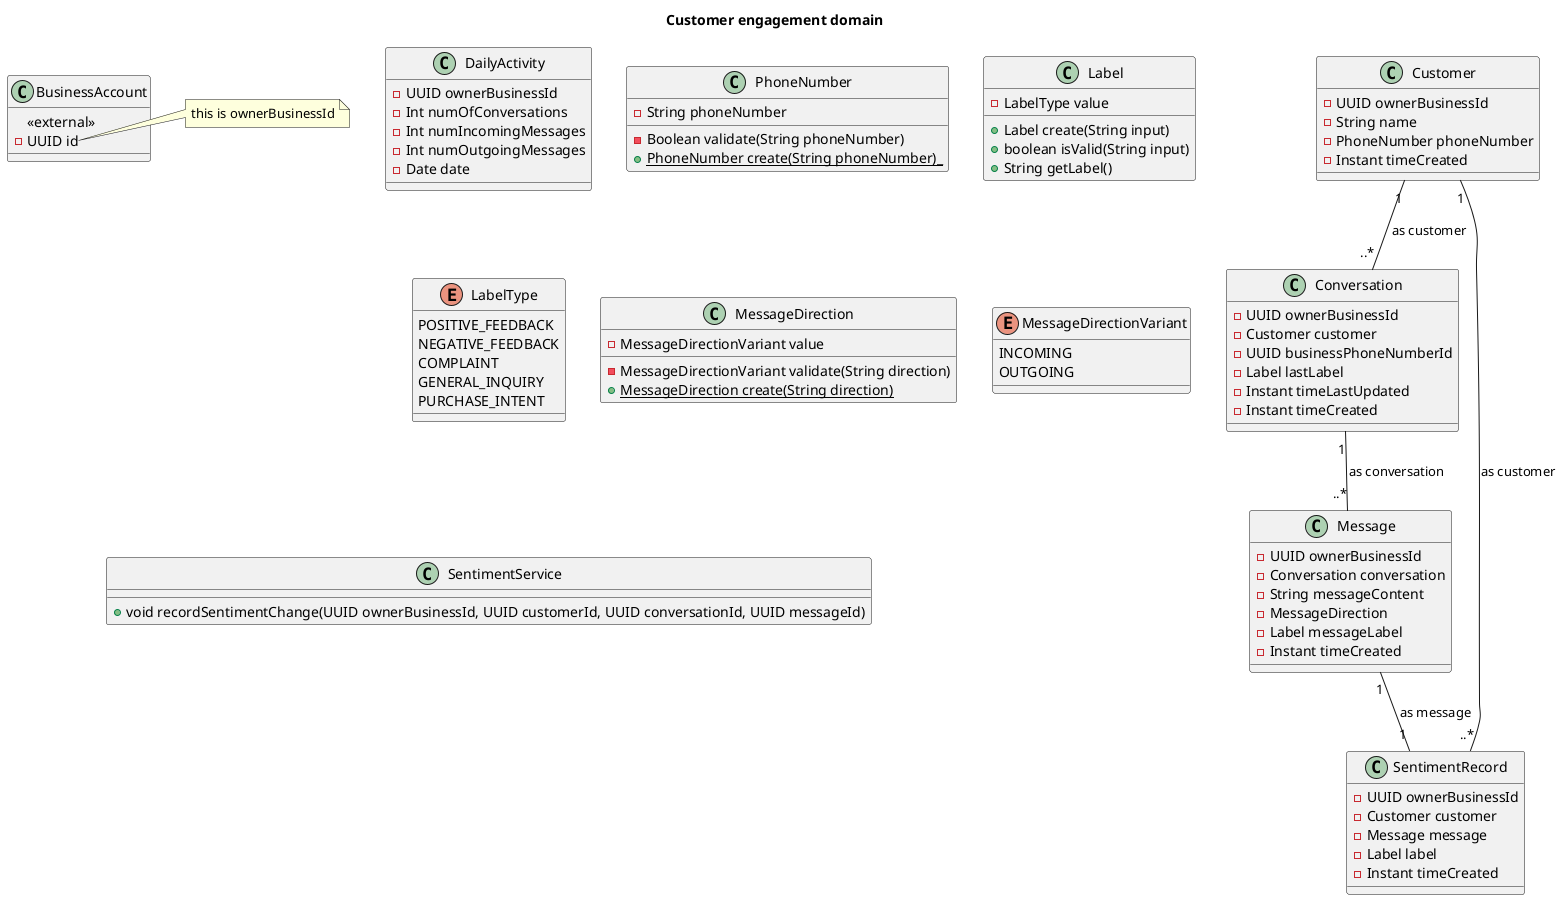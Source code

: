 @startuml
title Customer engagement domain

' === ENTITY CLASSES ===
class Customer {
    -UUID ownerBusinessId
    -String name
    -PhoneNumber phoneNumber
    -Instant timeCreated
}

class Conversation {
    -UUID ownerBusinessId
    -Customer customer
    -UUID businessPhoneNumberId
    -Label lastLabel
    -Instant timeLastUpdated
    -Instant timeCreated
}

class Message {
    -UUID ownerBusinessId
    -Conversation conversation
    -String messageContent
    -MessageDirection
    -Label messageLabel
    -Instant timeCreated
}

class SentimentRecord {
    -UUID ownerBusinessId
    -Customer customer
    -Message message
    -Label label
    -Instant timeCreated
}

class DailyActivity {
    -UUID ownerBusinessId
    -Int numOfConversations
    -Int numIncomingMessages
    -Int numOutgoingMessages
    -Date date
}

'=== VALUE OBJECTS ===
class PhoneNumber {
    -String phoneNumber
    -Boolean validate(String phoneNumber)
    {static}+PhoneNumber create(String phoneNumber)_
}

class Label {
    -LabelType value
    +Label create(String input)
    +boolean isValid(String input)
    +String getLabel()
}

enum LabelType {
    POSITIVE_FEEDBACK
    NEGATIVE_FEEDBACK
    COMPLAINT
    GENERAL_INQUIRY
    PURCHASE_INTENT
}

class MessageDirection {
    -MessageDirectionVariant value
    -MessageDirectionVariant validate(String direction)
    {static}+MessageDirection create(String direction)
}

enum MessageDirectionVariant {
    INCOMING
    OUTGOING
}

' === DOMAIN SERVICE ===
class SentimentService {
    +void recordSentimentChange(UUID ownerBusinessId, UUID customerId, UUID conversationId, UUID messageId)
}

'=== ASSOCIATIONS ===
Customer "1" -- "..*" Conversation: as customer
Conversation "1" -- "..*" Message: as conversation
Customer "1" -- "..*" SentimentRecord: as customer
Message "1" -- "1" SentimentRecord: as message

'=== EXTERNAL ENTITIES ===
class BusinessAccount {
    <<external>>
    -UUID id
}

note right of BusinessAccount::id
this is ownerBusinessId
end note

@enduml